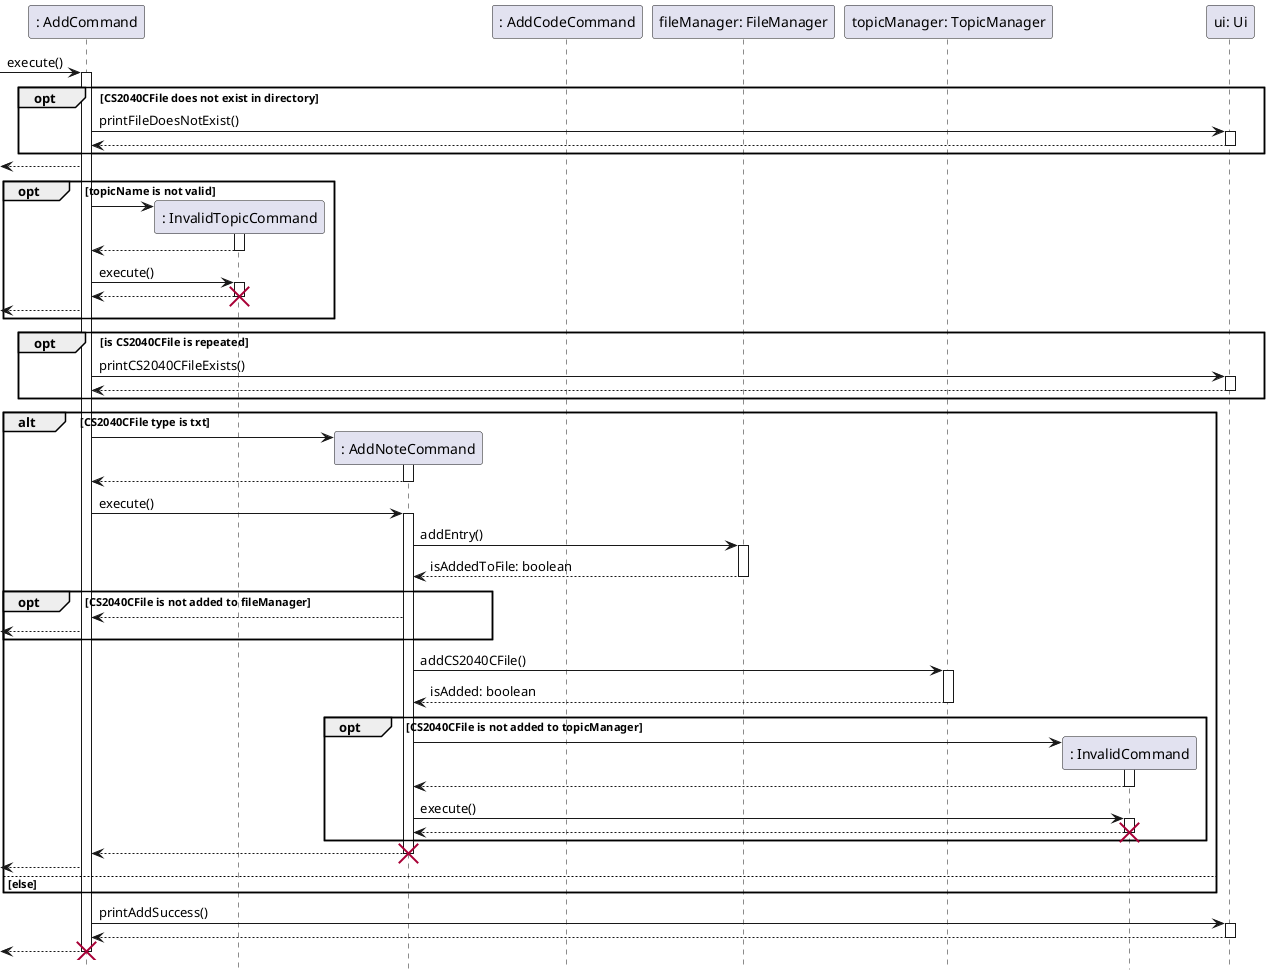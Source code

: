@startuml
hide footbox

participant ": AddCommand" as a
participant ": InvalidTopicCommand" as it
participant ": AddNoteCommand" as an
participant ": AddCodeCommand" as ac
participant "fileManager: FileManager" as fm
participant "topicManager: TopicManager" as tm
participant ": InvalidCommand" as ic
participant "ui: Ui" as ui

-> a : execute()
activate a
    opt CS2040CFile does not exist in directory
        a -> ui : printFileDoesNotExist()
        activate ui
        return
    end
    <-- a

    opt topicName is not valid
        a -> it **
        activate it
        return

        a -> it: execute()
        activate it
        return
        destroy it
        <-- a
    end

    opt is CS2040CFile is repeated
        a -> ui : printCS2040CFileExists()
        activate ui
        return
    end

    alt CS2040CFile type is txt
        a -> an **
        activate an
        return

        a -> an : execute()
        activate an
            an -> fm : addEntry()
            activate fm
            return isAddedToFile: boolean

            opt CS2040CFile is not added to fileManager
                an --> a
                <-- a
            end

            an -> tm : addCS2040CFile()
            activate tm
            return isAdded: boolean

            opt CS2040CFile is not added to topicManager
                an -> ic **
                activate ic
                return

                an -> ic : execute()
                activate ic
                return
                destroy ic
            end
            return
            destroy an
            <-- a
        else else
        end
    a -> ui : printAddSuccess()
    activate ui
    return
return
destroy a

@enduml